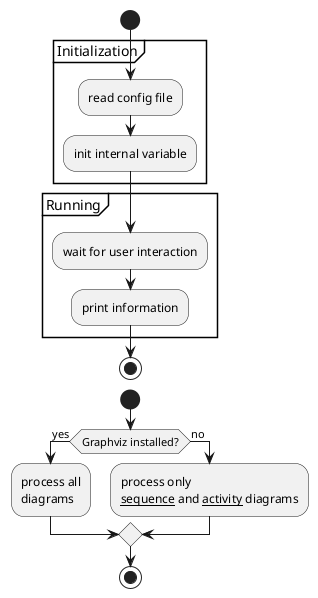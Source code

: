 @startuml
start
partition Initialization {
	:read config file;
	:init internal variable;
}
partition Running {
	:wait for user interaction;
	:print information;
}

stop
start

if (Graphviz installed?) then (yes)
  :process all\ndiagrams;
else (no)
  :process only
  __sequence__ and __activity__ diagrams;
endif

stop

@enduml